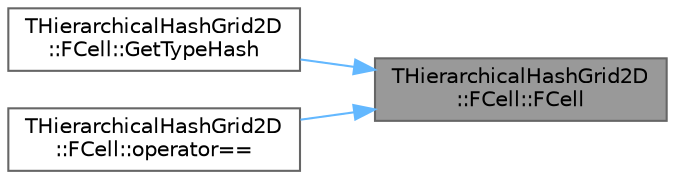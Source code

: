 digraph "THierarchicalHashGrid2D::FCell::FCell"
{
 // INTERACTIVE_SVG=YES
 // LATEX_PDF_SIZE
  bgcolor="transparent";
  edge [fontname=Helvetica,fontsize=10,labelfontname=Helvetica,labelfontsize=10];
  node [fontname=Helvetica,fontsize=10,shape=box,height=0.2,width=0.4];
  rankdir="RL";
  Node1 [id="Node000001",label="THierarchicalHashGrid2D\l::FCell::FCell",height=0.2,width=0.4,color="gray40", fillcolor="grey60", style="filled", fontcolor="black",tooltip=" "];
  Node1 -> Node2 [id="edge1_Node000001_Node000002",dir="back",color="steelblue1",style="solid",tooltip=" "];
  Node2 [id="Node000002",label="THierarchicalHashGrid2D\l::FCell::GetTypeHash",height=0.2,width=0.4,color="grey40", fillcolor="white", style="filled",URL="$dd/dd7/structTHierarchicalHashGrid2D_1_1FCell.html#acc75c594176703a89fb3ef01fc5263b8",tooltip="Num of children in the child cells."];
  Node1 -> Node3 [id="edge2_Node000001_Node000003",dir="back",color="steelblue1",style="solid",tooltip=" "];
  Node3 [id="Node000003",label="THierarchicalHashGrid2D\l::FCell::operator==",height=0.2,width=0.4,color="grey40", fillcolor="white", style="filled",URL="$dd/dd7/structTHierarchicalHashGrid2D_1_1FCell.html#a41c7c46203609038a7c9e106f5ae3c92",tooltip=" "];
}
